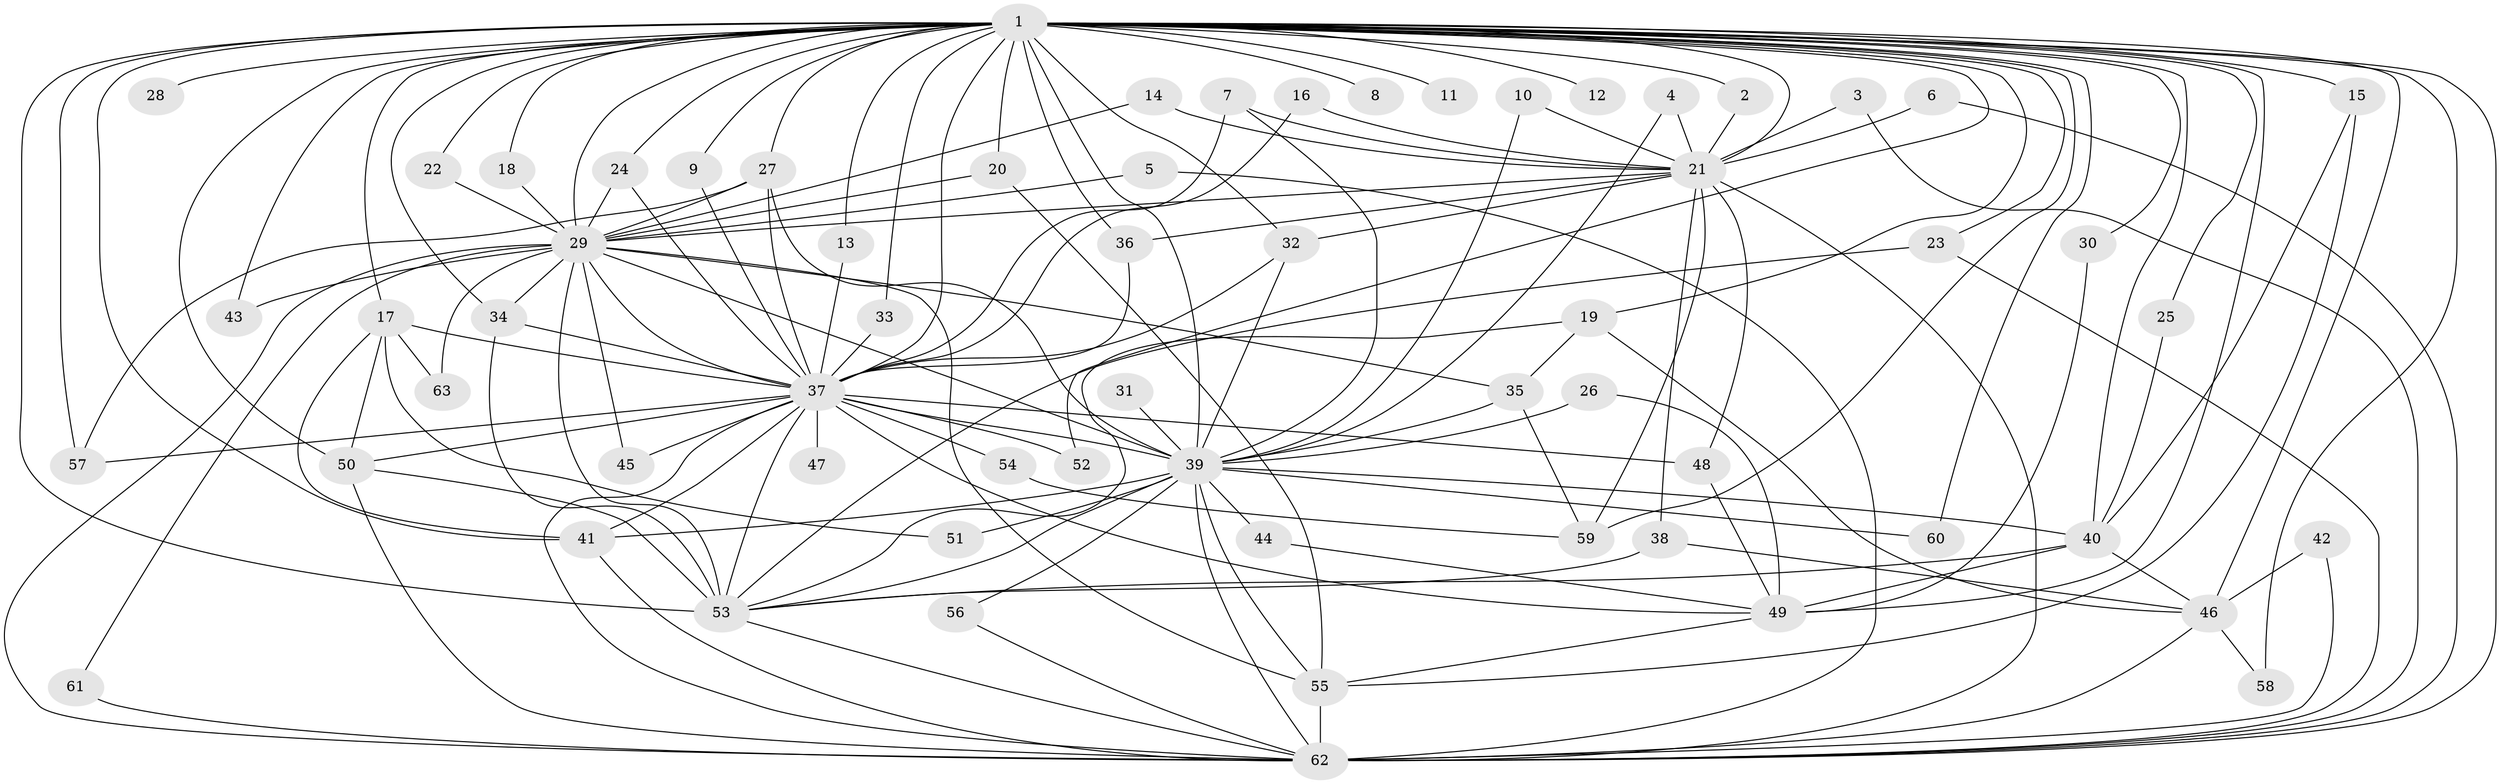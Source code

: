 // original degree distribution, {24: 0.015873015873015872, 29: 0.007936507936507936, 21: 0.007936507936507936, 30: 0.007936507936507936, 16: 0.007936507936507936, 23: 0.015873015873015872, 25: 0.007936507936507936, 15: 0.007936507936507936, 5: 0.03968253968253968, 17: 0.007936507936507936, 4: 0.047619047619047616, 3: 0.21428571428571427, 7: 0.007936507936507936, 6: 0.023809523809523808, 2: 0.5714285714285714, 8: 0.007936507936507936}
// Generated by graph-tools (version 1.1) at 2025/49/03/09/25 03:49:28]
// undirected, 63 vertices, 153 edges
graph export_dot {
graph [start="1"]
  node [color=gray90,style=filled];
  1;
  2;
  3;
  4;
  5;
  6;
  7;
  8;
  9;
  10;
  11;
  12;
  13;
  14;
  15;
  16;
  17;
  18;
  19;
  20;
  21;
  22;
  23;
  24;
  25;
  26;
  27;
  28;
  29;
  30;
  31;
  32;
  33;
  34;
  35;
  36;
  37;
  38;
  39;
  40;
  41;
  42;
  43;
  44;
  45;
  46;
  47;
  48;
  49;
  50;
  51;
  52;
  53;
  54;
  55;
  56;
  57;
  58;
  59;
  60;
  61;
  62;
  63;
  1 -- 2 [weight=1.0];
  1 -- 8 [weight=2.0];
  1 -- 9 [weight=1.0];
  1 -- 11 [weight=2.0];
  1 -- 12 [weight=2.0];
  1 -- 13 [weight=1.0];
  1 -- 15 [weight=3.0];
  1 -- 17 [weight=1.0];
  1 -- 18 [weight=1.0];
  1 -- 19 [weight=1.0];
  1 -- 20 [weight=1.0];
  1 -- 21 [weight=2.0];
  1 -- 22 [weight=1.0];
  1 -- 23 [weight=2.0];
  1 -- 24 [weight=1.0];
  1 -- 25 [weight=1.0];
  1 -- 27 [weight=2.0];
  1 -- 28 [weight=2.0];
  1 -- 29 [weight=5.0];
  1 -- 30 [weight=1.0];
  1 -- 32 [weight=1.0];
  1 -- 33 [weight=1.0];
  1 -- 34 [weight=1.0];
  1 -- 36 [weight=1.0];
  1 -- 37 [weight=8.0];
  1 -- 39 [weight=6.0];
  1 -- 40 [weight=1.0];
  1 -- 41 [weight=1.0];
  1 -- 43 [weight=1.0];
  1 -- 46 [weight=1.0];
  1 -- 49 [weight=1.0];
  1 -- 50 [weight=1.0];
  1 -- 52 [weight=1.0];
  1 -- 53 [weight=6.0];
  1 -- 57 [weight=2.0];
  1 -- 58 [weight=2.0];
  1 -- 59 [weight=2.0];
  1 -- 60 [weight=1.0];
  1 -- 62 [weight=4.0];
  2 -- 21 [weight=1.0];
  3 -- 21 [weight=1.0];
  3 -- 62 [weight=1.0];
  4 -- 21 [weight=1.0];
  4 -- 39 [weight=1.0];
  5 -- 29 [weight=1.0];
  5 -- 62 [weight=1.0];
  6 -- 21 [weight=1.0];
  6 -- 62 [weight=1.0];
  7 -- 21 [weight=1.0];
  7 -- 37 [weight=1.0];
  7 -- 39 [weight=1.0];
  9 -- 37 [weight=1.0];
  10 -- 21 [weight=1.0];
  10 -- 39 [weight=1.0];
  13 -- 37 [weight=1.0];
  14 -- 21 [weight=1.0];
  14 -- 29 [weight=1.0];
  15 -- 40 [weight=1.0];
  15 -- 55 [weight=1.0];
  16 -- 21 [weight=1.0];
  16 -- 37 [weight=1.0];
  17 -- 37 [weight=2.0];
  17 -- 41 [weight=1.0];
  17 -- 50 [weight=1.0];
  17 -- 51 [weight=1.0];
  17 -- 63 [weight=1.0];
  18 -- 29 [weight=1.0];
  19 -- 35 [weight=1.0];
  19 -- 46 [weight=1.0];
  19 -- 53 [weight=1.0];
  20 -- 29 [weight=1.0];
  20 -- 55 [weight=1.0];
  21 -- 29 [weight=1.0];
  21 -- 32 [weight=1.0];
  21 -- 36 [weight=1.0];
  21 -- 38 [weight=1.0];
  21 -- 48 [weight=2.0];
  21 -- 59 [weight=1.0];
  21 -- 62 [weight=1.0];
  22 -- 29 [weight=1.0];
  23 -- 53 [weight=1.0];
  23 -- 62 [weight=1.0];
  24 -- 29 [weight=1.0];
  24 -- 37 [weight=1.0];
  25 -- 40 [weight=1.0];
  26 -- 39 [weight=1.0];
  26 -- 49 [weight=1.0];
  27 -- 29 [weight=1.0];
  27 -- 37 [weight=1.0];
  27 -- 39 [weight=1.0];
  27 -- 57 [weight=1.0];
  29 -- 34 [weight=1.0];
  29 -- 35 [weight=2.0];
  29 -- 37 [weight=2.0];
  29 -- 39 [weight=2.0];
  29 -- 43 [weight=1.0];
  29 -- 45 [weight=1.0];
  29 -- 53 [weight=1.0];
  29 -- 55 [weight=1.0];
  29 -- 61 [weight=1.0];
  29 -- 62 [weight=2.0];
  29 -- 63 [weight=1.0];
  30 -- 49 [weight=1.0];
  31 -- 39 [weight=1.0];
  32 -- 37 [weight=1.0];
  32 -- 39 [weight=1.0];
  33 -- 37 [weight=1.0];
  34 -- 37 [weight=1.0];
  34 -- 53 [weight=1.0];
  35 -- 39 [weight=1.0];
  35 -- 59 [weight=1.0];
  36 -- 37 [weight=1.0];
  37 -- 39 [weight=2.0];
  37 -- 41 [weight=1.0];
  37 -- 45 [weight=1.0];
  37 -- 47 [weight=2.0];
  37 -- 48 [weight=1.0];
  37 -- 49 [weight=1.0];
  37 -- 50 [weight=1.0];
  37 -- 52 [weight=1.0];
  37 -- 53 [weight=2.0];
  37 -- 54 [weight=1.0];
  37 -- 57 [weight=1.0];
  37 -- 62 [weight=3.0];
  38 -- 46 [weight=1.0];
  38 -- 53 [weight=1.0];
  39 -- 40 [weight=1.0];
  39 -- 41 [weight=1.0];
  39 -- 44 [weight=1.0];
  39 -- 51 [weight=1.0];
  39 -- 53 [weight=1.0];
  39 -- 55 [weight=1.0];
  39 -- 56 [weight=1.0];
  39 -- 60 [weight=1.0];
  39 -- 62 [weight=1.0];
  40 -- 46 [weight=1.0];
  40 -- 49 [weight=1.0];
  40 -- 53 [weight=1.0];
  41 -- 62 [weight=1.0];
  42 -- 46 [weight=1.0];
  42 -- 62 [weight=1.0];
  44 -- 49 [weight=1.0];
  46 -- 58 [weight=1.0];
  46 -- 62 [weight=2.0];
  48 -- 49 [weight=1.0];
  49 -- 55 [weight=1.0];
  50 -- 53 [weight=1.0];
  50 -- 62 [weight=1.0];
  53 -- 62 [weight=1.0];
  54 -- 59 [weight=1.0];
  55 -- 62 [weight=1.0];
  56 -- 62 [weight=1.0];
  61 -- 62 [weight=2.0];
}
